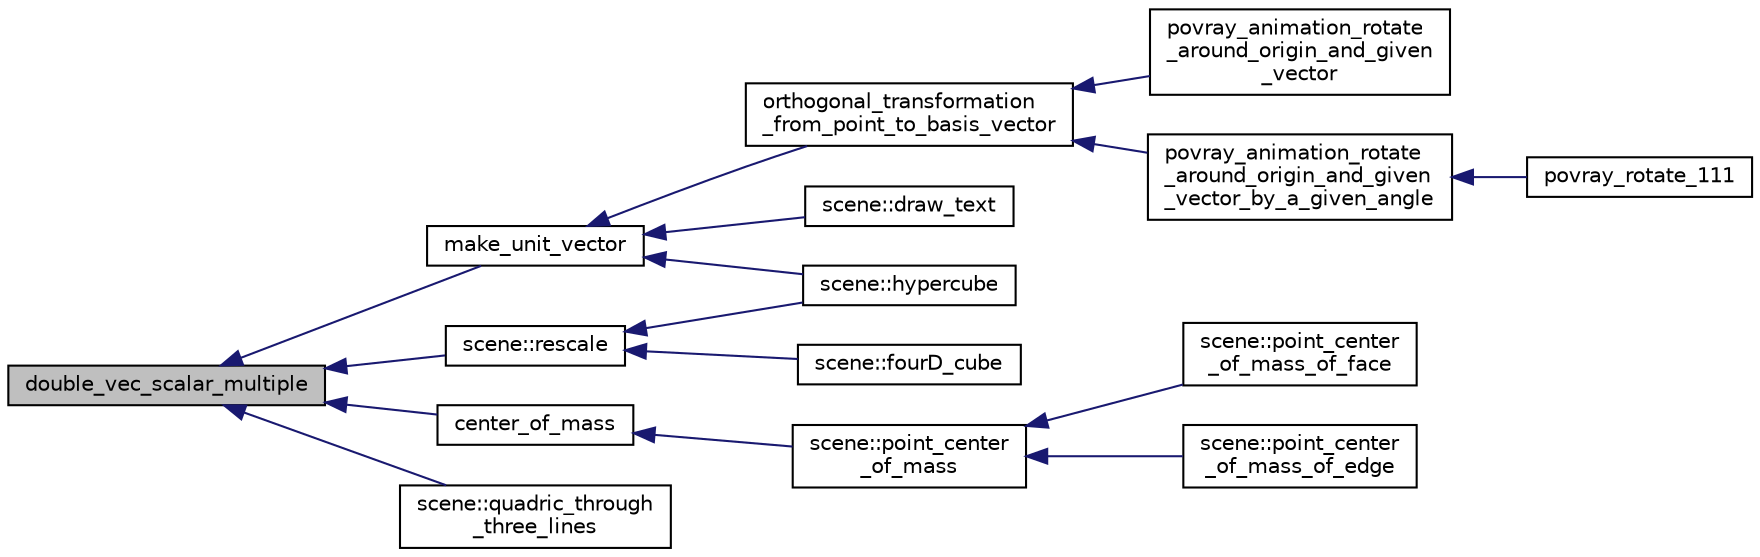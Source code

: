 digraph "double_vec_scalar_multiple"
{
  edge [fontname="Helvetica",fontsize="10",labelfontname="Helvetica",labelfontsize="10"];
  node [fontname="Helvetica",fontsize="10",shape=record];
  rankdir="LR";
  Node199 [label="double_vec_scalar_multiple",height=0.2,width=0.4,color="black", fillcolor="grey75", style="filled", fontcolor="black"];
  Node199 -> Node200 [dir="back",color="midnightblue",fontsize="10",style="solid",fontname="Helvetica"];
  Node200 [label="make_unit_vector",height=0.2,width=0.4,color="black", fillcolor="white", style="filled",URL="$d0/d22/numerics_8_c.html#a28667aa4465cfaa03ff51b2e14862003"];
  Node200 -> Node201 [dir="back",color="midnightblue",fontsize="10",style="solid",fontname="Helvetica"];
  Node201 [label="orthogonal_transformation\l_from_point_to_basis_vector",height=0.2,width=0.4,color="black", fillcolor="white", style="filled",URL="$d0/d22/numerics_8_c.html#ab5eb2d6199ca4f75bc7e03f06206f7b0"];
  Node201 -> Node202 [dir="back",color="midnightblue",fontsize="10",style="solid",fontname="Helvetica"];
  Node202 [label="povray_animation_rotate\l_around_origin_and_given\l_vector",height=0.2,width=0.4,color="black", fillcolor="white", style="filled",URL="$d4/d74/util_8_c.html#a53d2d31f5064dd2959cd09f37455b4f3"];
  Node201 -> Node203 [dir="back",color="midnightblue",fontsize="10",style="solid",fontname="Helvetica"];
  Node203 [label="povray_animation_rotate\l_around_origin_and_given\l_vector_by_a_given_angle",height=0.2,width=0.4,color="black", fillcolor="white", style="filled",URL="$d4/d74/util_8_c.html#a2245663061067c9ef37c6f7a726f073f"];
  Node203 -> Node204 [dir="back",color="midnightblue",fontsize="10",style="solid",fontname="Helvetica"];
  Node204 [label="povray_rotate_111",height=0.2,width=0.4,color="black", fillcolor="white", style="filled",URL="$d4/d74/util_8_c.html#a3bba4ee5b9b9b1d17d6a4decac31797e"];
  Node200 -> Node205 [dir="back",color="midnightblue",fontsize="10",style="solid",fontname="Helvetica"];
  Node205 [label="scene::draw_text",height=0.2,width=0.4,color="black", fillcolor="white", style="filled",URL="$df/db1/classscene.html#a293886f37e26c99e4f30c81ff051c9f1"];
  Node200 -> Node206 [dir="back",color="midnightblue",fontsize="10",style="solid",fontname="Helvetica"];
  Node206 [label="scene::hypercube",height=0.2,width=0.4,color="black", fillcolor="white", style="filled",URL="$df/db1/classscene.html#a1200e448c2371ab44c612dcfd34c0eea"];
  Node199 -> Node207 [dir="back",color="midnightblue",fontsize="10",style="solid",fontname="Helvetica"];
  Node207 [label="center_of_mass",height=0.2,width=0.4,color="black", fillcolor="white", style="filled",URL="$d0/d22/numerics_8_c.html#aede8c94af799c03430cf1aec5bb2a5b2"];
  Node207 -> Node208 [dir="back",color="midnightblue",fontsize="10",style="solid",fontname="Helvetica"];
  Node208 [label="scene::point_center\l_of_mass",height=0.2,width=0.4,color="black", fillcolor="white", style="filled",URL="$df/db1/classscene.html#a69714d3f4392e3a3de685f7276689e15"];
  Node208 -> Node209 [dir="back",color="midnightblue",fontsize="10",style="solid",fontname="Helvetica"];
  Node209 [label="scene::point_center\l_of_mass_of_face",height=0.2,width=0.4,color="black", fillcolor="white", style="filled",URL="$df/db1/classscene.html#a9815b1f5264343aa3527cbbb7a27b0ed"];
  Node208 -> Node210 [dir="back",color="midnightblue",fontsize="10",style="solid",fontname="Helvetica"];
  Node210 [label="scene::point_center\l_of_mass_of_edge",height=0.2,width=0.4,color="black", fillcolor="white", style="filled",URL="$df/db1/classscene.html#ac4341cda674606ca051b1f42a13e203d"];
  Node199 -> Node211 [dir="back",color="midnightblue",fontsize="10",style="solid",fontname="Helvetica"];
  Node211 [label="scene::quadric_through\l_three_lines",height=0.2,width=0.4,color="black", fillcolor="white", style="filled",URL="$df/db1/classscene.html#aca9cd7feab41db8ceb41cd2dd848bda0"];
  Node199 -> Node212 [dir="back",color="midnightblue",fontsize="10",style="solid",fontname="Helvetica"];
  Node212 [label="scene::rescale",height=0.2,width=0.4,color="black", fillcolor="white", style="filled",URL="$df/db1/classscene.html#a901df7b449fb5ff7e8537591ce2d0934"];
  Node212 -> Node213 [dir="back",color="midnightblue",fontsize="10",style="solid",fontname="Helvetica"];
  Node213 [label="scene::fourD_cube",height=0.2,width=0.4,color="black", fillcolor="white", style="filled",URL="$df/db1/classscene.html#ad8bb3c8f8cea3cedd5952d34d67b91a0"];
  Node212 -> Node206 [dir="back",color="midnightblue",fontsize="10",style="solid",fontname="Helvetica"];
}
